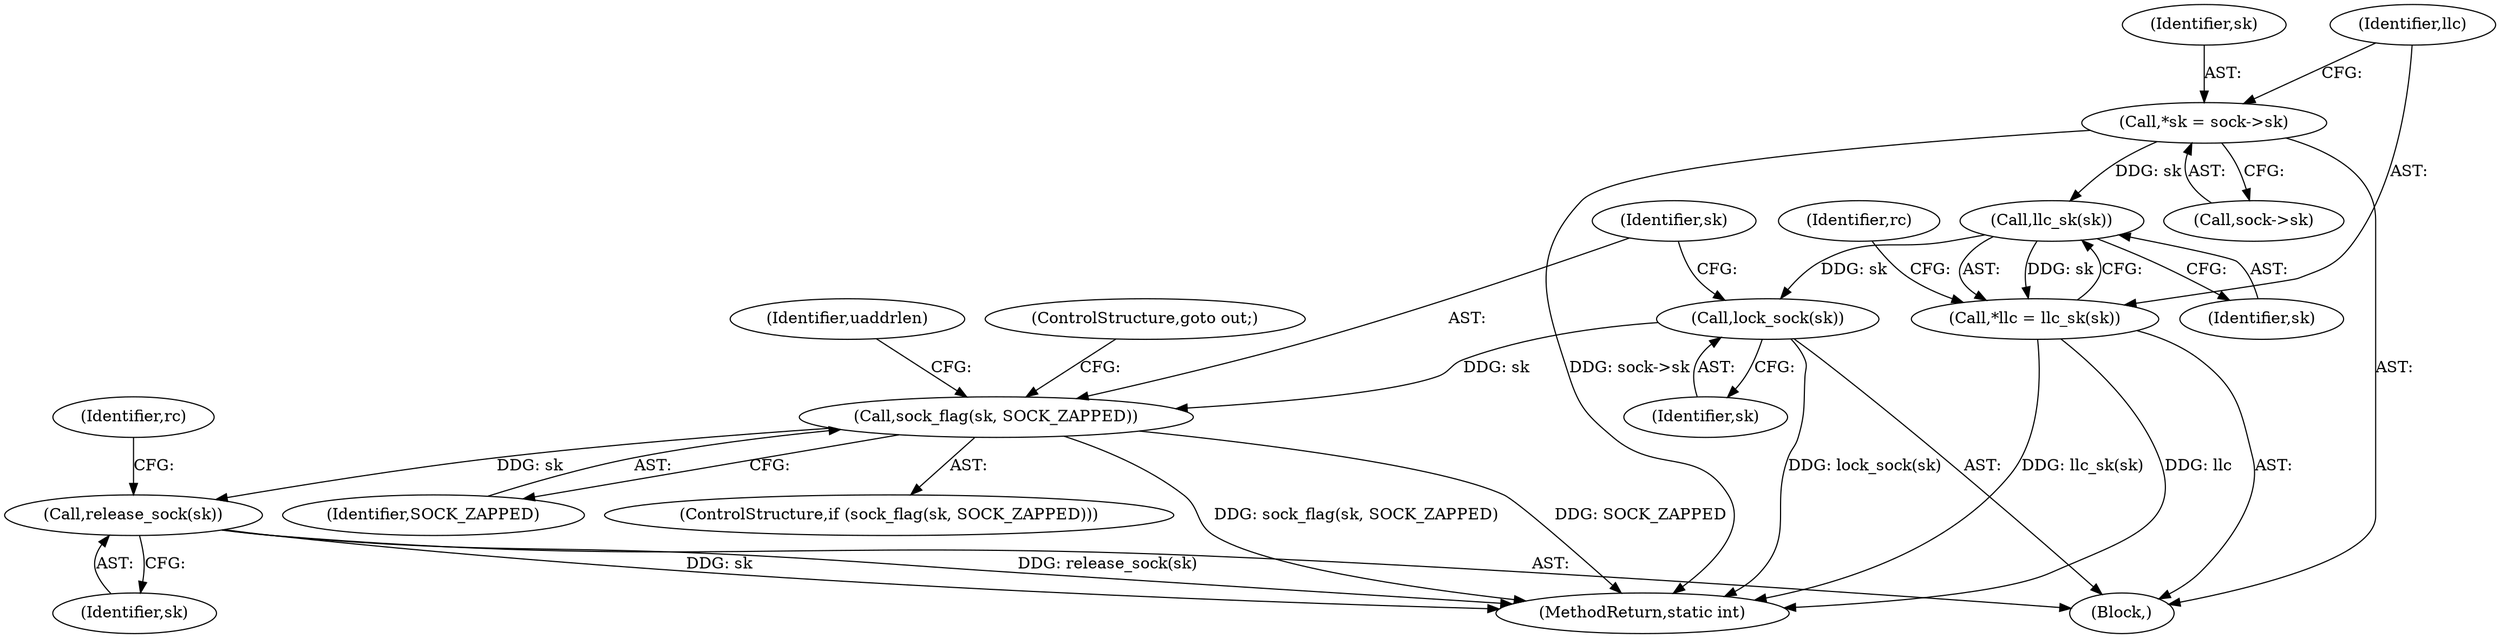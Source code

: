 digraph "0_linux_3592aaeb80290bda0f2cf0b5456c97bfc638b192@pointer" {
"1000108" [label="(Call,*sk = sock->sk)"];
"1000116" [label="(Call,llc_sk(sk))"];
"1000114" [label="(Call,*llc = llc_sk(sk))"];
"1000128" [label="(Call,lock_sock(sk))"];
"1000131" [label="(Call,sock_flag(sk, SOCK_ZAPPED))"];
"1000256" [label="(Call,release_sock(sk))"];
"1000128" [label="(Call,lock_sock(sk))"];
"1000260" [label="(MethodReturn,static int)"];
"1000110" [label="(Call,sock->sk)"];
"1000117" [label="(Identifier,sk)"];
"1000256" [label="(Call,release_sock(sk))"];
"1000109" [label="(Identifier,sk)"];
"1000120" [label="(Identifier,rc)"];
"1000108" [label="(Call,*sk = sock->sk)"];
"1000257" [label="(Identifier,sk)"];
"1000259" [label="(Identifier,rc)"];
"1000131" [label="(Call,sock_flag(sk, SOCK_ZAPPED))"];
"1000116" [label="(Call,llc_sk(sk))"];
"1000137" [label="(Identifier,uaddrlen)"];
"1000132" [label="(Identifier,sk)"];
"1000115" [label="(Identifier,llc)"];
"1000114" [label="(Call,*llc = llc_sk(sk))"];
"1000105" [label="(Block,)"];
"1000133" [label="(Identifier,SOCK_ZAPPED)"];
"1000130" [label="(ControlStructure,if (sock_flag(sk, SOCK_ZAPPED)))"];
"1000129" [label="(Identifier,sk)"];
"1000134" [label="(ControlStructure,goto out;)"];
"1000108" -> "1000105"  [label="AST: "];
"1000108" -> "1000110"  [label="CFG: "];
"1000109" -> "1000108"  [label="AST: "];
"1000110" -> "1000108"  [label="AST: "];
"1000115" -> "1000108"  [label="CFG: "];
"1000108" -> "1000260"  [label="DDG: sock->sk"];
"1000108" -> "1000116"  [label="DDG: sk"];
"1000116" -> "1000114"  [label="AST: "];
"1000116" -> "1000117"  [label="CFG: "];
"1000117" -> "1000116"  [label="AST: "];
"1000114" -> "1000116"  [label="CFG: "];
"1000116" -> "1000114"  [label="DDG: sk"];
"1000116" -> "1000128"  [label="DDG: sk"];
"1000114" -> "1000105"  [label="AST: "];
"1000115" -> "1000114"  [label="AST: "];
"1000120" -> "1000114"  [label="CFG: "];
"1000114" -> "1000260"  [label="DDG: llc"];
"1000114" -> "1000260"  [label="DDG: llc_sk(sk)"];
"1000128" -> "1000105"  [label="AST: "];
"1000128" -> "1000129"  [label="CFG: "];
"1000129" -> "1000128"  [label="AST: "];
"1000132" -> "1000128"  [label="CFG: "];
"1000128" -> "1000260"  [label="DDG: lock_sock(sk)"];
"1000128" -> "1000131"  [label="DDG: sk"];
"1000131" -> "1000130"  [label="AST: "];
"1000131" -> "1000133"  [label="CFG: "];
"1000132" -> "1000131"  [label="AST: "];
"1000133" -> "1000131"  [label="AST: "];
"1000134" -> "1000131"  [label="CFG: "];
"1000137" -> "1000131"  [label="CFG: "];
"1000131" -> "1000260"  [label="DDG: SOCK_ZAPPED"];
"1000131" -> "1000260"  [label="DDG: sock_flag(sk, SOCK_ZAPPED)"];
"1000131" -> "1000256"  [label="DDG: sk"];
"1000256" -> "1000105"  [label="AST: "];
"1000256" -> "1000257"  [label="CFG: "];
"1000257" -> "1000256"  [label="AST: "];
"1000259" -> "1000256"  [label="CFG: "];
"1000256" -> "1000260"  [label="DDG: sk"];
"1000256" -> "1000260"  [label="DDG: release_sock(sk)"];
}
